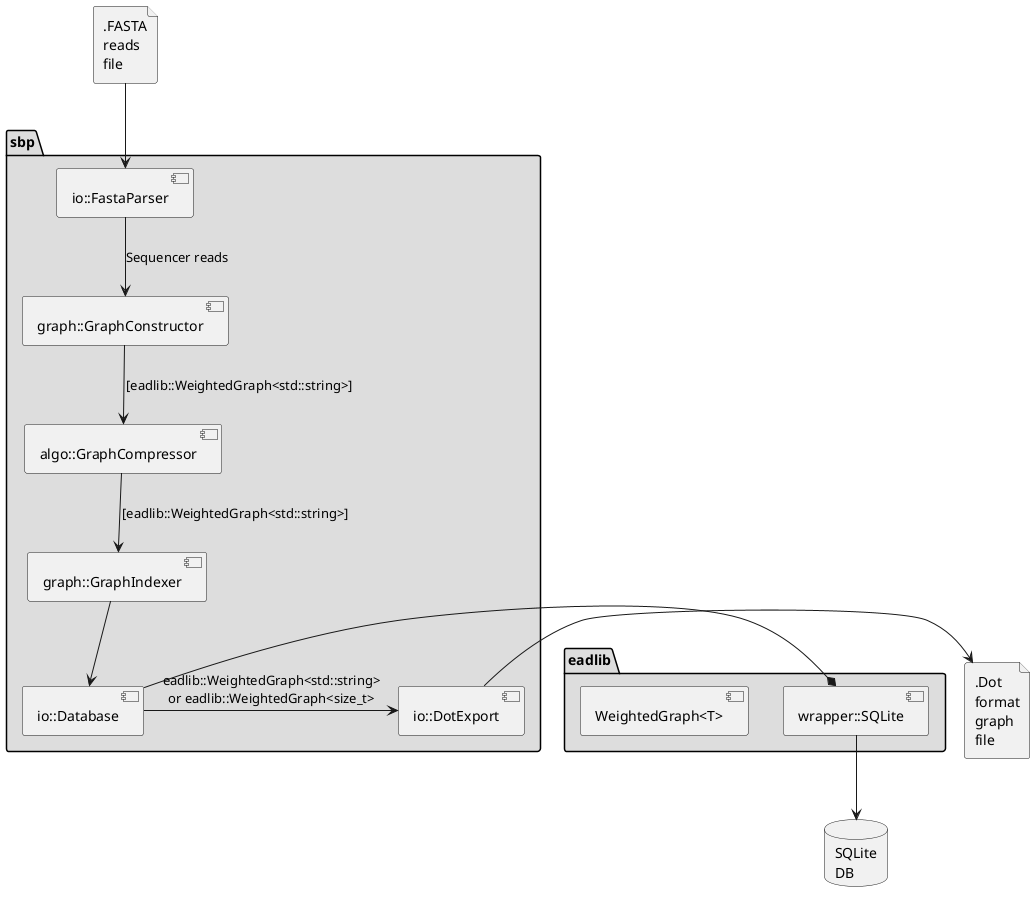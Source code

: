 @startuml
skinparam componentStyle uml2

package eadlib #DDDDDD{
    [wrapper::SQLite]
    [WeightedGraph<T>]
}

package sbp #DDDDDD {
    [io::FastaParser]
    [io::Database]
    [io::DotExport]
    [graph::GraphConstructor]
    [graph::GraphIndexer]
    [algo::GraphCompressor]
}

database "SQLite\nDB" as DB
file ".FASTA\nreads\nfile" as FASTA
file ".Dot\nformat\ngraph\nfile" as DOT

FASTA -down-> [io::FastaParser]
[io::FastaParser] -down-> [graph::GraphConstructor]  : "Sequencer reads"
[graph::GraphConstructor] -down-> [algo::GraphCompressor] : [eadlib::WeightedGraph<std::string>]
[algo::GraphCompressor] -down-> [graph::GraphIndexer] : [eadlib::WeightedGraph<std::string>]
[graph::GraphIndexer] -down-> [io::Database]
[io::Database] -* [wrapper::SQLite]
[io::Database] -> [io::DotExport] : eadlib::WeightedGraph<std::string>\nor eadlib::WeightedGraph<size_t>
[wrapper::SQLite] -down-> DB
[io::DotExport] -right-> DOT

@enduml